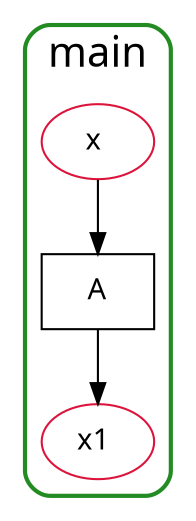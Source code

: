 strict digraph "" {
	graph [dpi=227,
		fontname=Menlo,
		fontsize=20,
		rankdir=TB
	];
	node [fontname=Menlo,
		label="\N"
	];
	subgraph "cluster_Function::sys::literal_in_stmt::main::0" {
		graph [color=forestgreen,
			label=main,
			rankdir=TB,
			style="bold, rounded"
		];
		"Function::sys::literal_in_stmt.main::assign.x1::-1"	[label=A,
			padding=10,
			shape=rectangle];
		"Variable::sys::literal_in_stmt.main::x::-1"	[color=crimson,
			fillcolor=white,
			fontcolor=black,
			label="x ",
			padding=15];
		"Variable::sys::literal_in_stmt.main::x1::-1"	[color=crimson,
			fillcolor=white,
			fontcolor=black,
			label="x1 ",
			padding=15];
	}
	"Function::sys::literal_in_stmt.main::assign.x1::-1" -> "Variable::sys::literal_in_stmt.main::x1::-1";
	"Variable::sys::literal_in_stmt.main::x::-1" -> "Function::sys::literal_in_stmt.main::assign.x1::-1";
}

